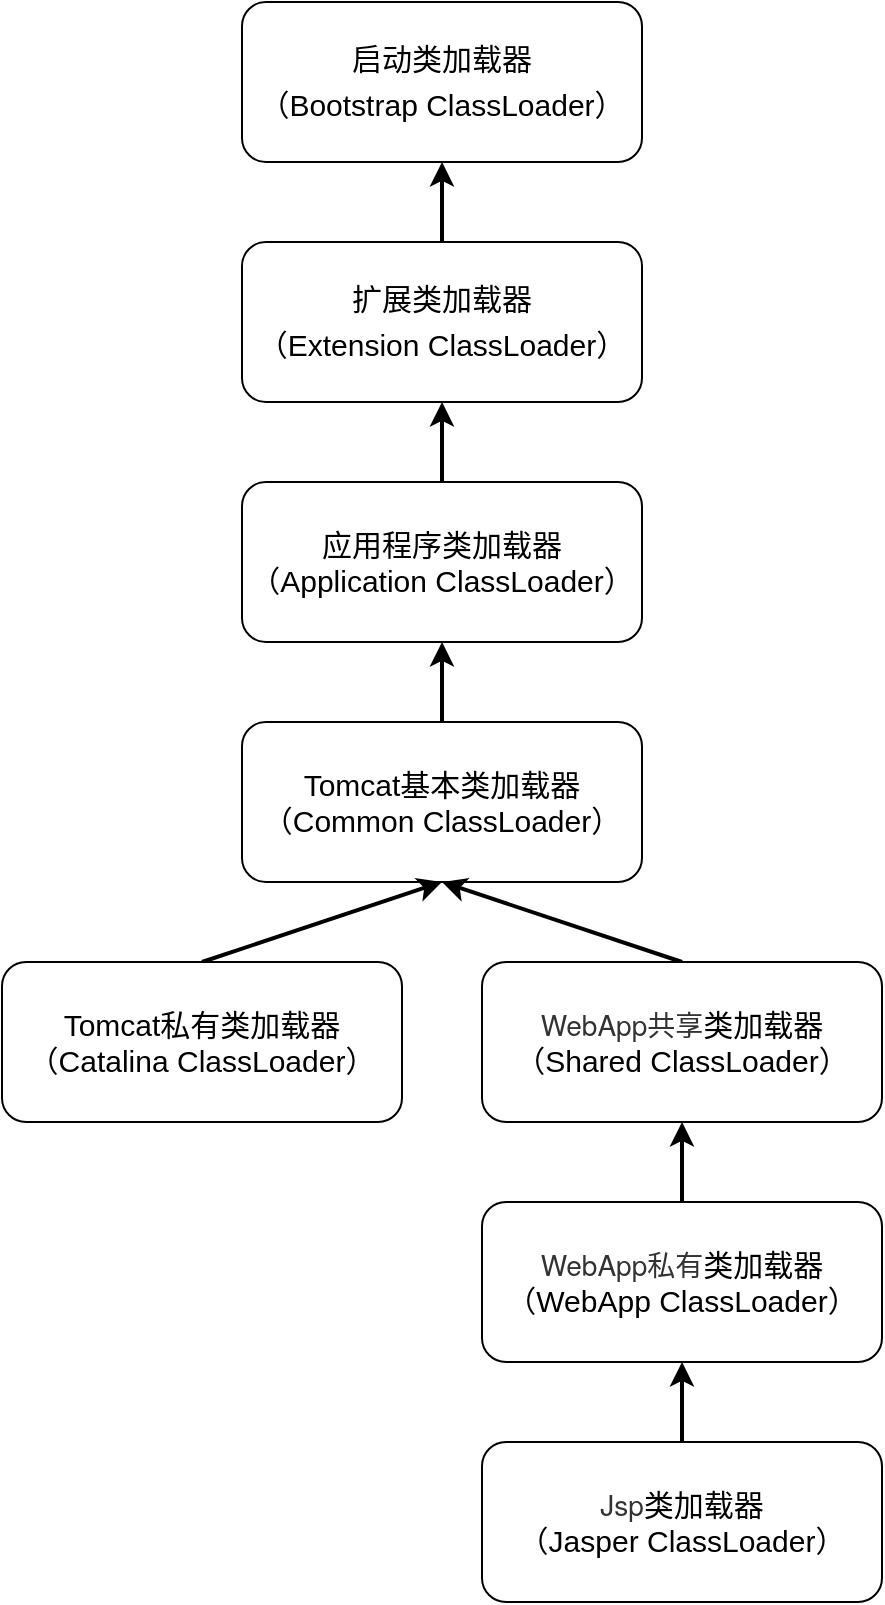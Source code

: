 <mxfile version="17.5.0" type="github">
  <diagram id="LC-mlayZsyrtB2Zl-kx3" name="Page-1">
    <mxGraphModel dx="920" dy="513" grid="1" gridSize="10" guides="1" tooltips="1" connect="1" arrows="1" fold="1" page="1" pageScale="1" pageWidth="827" pageHeight="1169" math="0" shadow="0">
      <root>
        <mxCell id="0" />
        <mxCell id="1" parent="0" />
        <mxCell id="vT2fOAS-BkIauPyiovnA-1" value="" style="edgeStyle=orthogonalEdgeStyle;rounded=0;orthogonalLoop=1;jettySize=auto;html=1;strokeWidth=2;fontSize=15;" edge="1" parent="1" source="vT2fOAS-BkIauPyiovnA-4" target="vT2fOAS-BkIauPyiovnA-2">
          <mxGeometry relative="1" as="geometry" />
        </mxCell>
        <mxCell id="vT2fOAS-BkIauPyiovnA-2" value="&lt;p style=&quot;line-height: 1.5&quot;&gt;启动类加载器&lt;br style=&quot;font-size: 15px&quot;&gt;（Bootstrap ClassLoader）&lt;/p&gt;" style="rounded=1;whiteSpace=wrap;html=1;fontSize=15;" vertex="1" parent="1">
          <mxGeometry x="240" y="40" width="200" height="80" as="geometry" />
        </mxCell>
        <mxCell id="vT2fOAS-BkIauPyiovnA-3" value="" style="edgeStyle=orthogonalEdgeStyle;rounded=0;orthogonalLoop=1;jettySize=auto;html=1;strokeWidth=2;fontSize=15;exitX=0.5;exitY=0;exitDx=0;exitDy=0;" edge="1" parent="1" source="vT2fOAS-BkIauPyiovnA-7" target="vT2fOAS-BkIauPyiovnA-4">
          <mxGeometry relative="1" as="geometry" />
        </mxCell>
        <mxCell id="vT2fOAS-BkIauPyiovnA-4" value="&lt;p style=&quot;line-height: 1.5&quot;&gt;扩展类加载器&lt;br style=&quot;font-size: 15px&quot;&gt;（Extension ClassLoader）&lt;/p&gt;" style="rounded=1;whiteSpace=wrap;html=1;fontSize=15;" vertex="1" parent="1">
          <mxGeometry x="240" y="160" width="200" height="80" as="geometry" />
        </mxCell>
        <mxCell id="vT2fOAS-BkIauPyiovnA-7" value="应用程序类加载器&lt;br style=&quot;font-size: 15px;&quot;&gt;（Application ClassLoader）" style="rounded=1;whiteSpace=wrap;html=1;fontSize=15;" vertex="1" parent="1">
          <mxGeometry x="240" y="280" width="200" height="80" as="geometry" />
        </mxCell>
        <mxCell id="vT2fOAS-BkIauPyiovnA-11" value="" style="edgeStyle=orthogonalEdgeStyle;rounded=0;orthogonalLoop=1;jettySize=auto;html=1;strokeWidth=2;" edge="1" parent="1" source="vT2fOAS-BkIauPyiovnA-10" target="vT2fOAS-BkIauPyiovnA-7">
          <mxGeometry relative="1" as="geometry" />
        </mxCell>
        <mxCell id="vT2fOAS-BkIauPyiovnA-10" value="Tomcat基本类加载器&lt;br style=&quot;font-size: 15px&quot;&gt;（Common ClassLoader）" style="rounded=1;whiteSpace=wrap;html=1;fontSize=15;" vertex="1" parent="1">
          <mxGeometry x="240" y="400" width="200" height="80" as="geometry" />
        </mxCell>
        <mxCell id="vT2fOAS-BkIauPyiovnA-16" style="rounded=0;orthogonalLoop=1;jettySize=auto;html=1;strokeWidth=2;entryX=0.5;entryY=1;entryDx=0;entryDy=0;exitX=0.5;exitY=0;exitDx=0;exitDy=0;" edge="1" parent="1" source="vT2fOAS-BkIauPyiovnA-12" target="vT2fOAS-BkIauPyiovnA-10">
          <mxGeometry relative="1" as="geometry" />
        </mxCell>
        <mxCell id="vT2fOAS-BkIauPyiovnA-12" value="Tomcat私有类加载器&lt;br style=&quot;font-size: 15px&quot;&gt;（Catalina ClassLoader）" style="rounded=1;whiteSpace=wrap;html=1;fontSize=15;" vertex="1" parent="1">
          <mxGeometry x="120" y="520" width="200" height="80" as="geometry" />
        </mxCell>
        <mxCell id="vT2fOAS-BkIauPyiovnA-17" style="edgeStyle=none;rounded=0;orthogonalLoop=1;jettySize=auto;html=1;entryX=0.5;entryY=1;entryDx=0;entryDy=0;strokeWidth=2;exitX=0.5;exitY=0;exitDx=0;exitDy=0;" edge="1" parent="1" source="vT2fOAS-BkIauPyiovnA-13" target="vT2fOAS-BkIauPyiovnA-10">
          <mxGeometry relative="1" as="geometry" />
        </mxCell>
        <mxCell id="vT2fOAS-BkIauPyiovnA-13" value="&lt;span style=&quot;color: rgb(51 , 51 , 51) ; font-family: &amp;#34;pingfang sc&amp;#34; , &amp;#34;microsoft yahei&amp;#34; , &amp;#34;helvetica neue&amp;#34; , &amp;#34;helvetica&amp;#34; , &amp;#34;arial&amp;#34; , sans-serif ; font-size: 14px ; text-align: left ; background-color: rgb(255 , 255 , 255)&quot;&gt;WebApp共享&lt;/span&gt;类加载器&lt;br style=&quot;font-size: 15px&quot;&gt;（Shared ClassLoader）" style="rounded=1;whiteSpace=wrap;html=1;fontSize=15;" vertex="1" parent="1">
          <mxGeometry x="360" y="520" width="200" height="80" as="geometry" />
        </mxCell>
        <mxCell id="vT2fOAS-BkIauPyiovnA-18" style="edgeStyle=none;rounded=0;orthogonalLoop=1;jettySize=auto;html=1;entryX=0.5;entryY=1;entryDx=0;entryDy=0;strokeWidth=2;" edge="1" parent="1" source="vT2fOAS-BkIauPyiovnA-14" target="vT2fOAS-BkIauPyiovnA-13">
          <mxGeometry relative="1" as="geometry" />
        </mxCell>
        <mxCell id="vT2fOAS-BkIauPyiovnA-14" value="&lt;span style=&quot;color: rgb(51 , 51 , 51) ; font-family: &amp;#34;pingfang sc&amp;#34; , &amp;#34;microsoft yahei&amp;#34; , &amp;#34;helvetica neue&amp;#34; , &amp;#34;helvetica&amp;#34; , &amp;#34;arial&amp;#34; , sans-serif ; font-size: 14px ; text-align: left ; background-color: rgb(255 , 255 , 255)&quot;&gt;WebApp私有&lt;/span&gt;类加载器&lt;br style=&quot;font-size: 15px&quot;&gt;（WebApp ClassLoader）" style="rounded=1;whiteSpace=wrap;html=1;fontSize=15;" vertex="1" parent="1">
          <mxGeometry x="360" y="640" width="200" height="80" as="geometry" />
        </mxCell>
        <mxCell id="vT2fOAS-BkIauPyiovnA-19" style="edgeStyle=none;rounded=0;orthogonalLoop=1;jettySize=auto;html=1;strokeWidth=2;" edge="1" parent="1" source="vT2fOAS-BkIauPyiovnA-15" target="vT2fOAS-BkIauPyiovnA-14">
          <mxGeometry relative="1" as="geometry" />
        </mxCell>
        <mxCell id="vT2fOAS-BkIauPyiovnA-15" value="&lt;span style=&quot;color: rgb(51 , 51 , 51) ; font-family: &amp;#34;pingfang sc&amp;#34; , &amp;#34;microsoft yahei&amp;#34; , &amp;#34;helvetica neue&amp;#34; , &amp;#34;helvetica&amp;#34; , &amp;#34;arial&amp;#34; , sans-serif ; font-size: 14px ; text-align: left ; background-color: rgb(255 , 255 , 255)&quot;&gt;Jsp&lt;/span&gt;类加载器&lt;br style=&quot;font-size: 15px&quot;&gt;（Jasper ClassLoader）" style="rounded=1;whiteSpace=wrap;html=1;fontSize=15;" vertex="1" parent="1">
          <mxGeometry x="360" y="760" width="200" height="80" as="geometry" />
        </mxCell>
      </root>
    </mxGraphModel>
  </diagram>
</mxfile>
